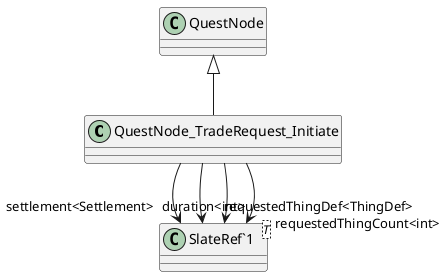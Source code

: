 @startuml
class QuestNode_TradeRequest_Initiate {
}
class "SlateRef`1"<T> {
}
QuestNode <|-- QuestNode_TradeRequest_Initiate
QuestNode_TradeRequest_Initiate --> "settlement<Settlement>" "SlateRef`1"
QuestNode_TradeRequest_Initiate --> "requestedThingDef<ThingDef>" "SlateRef`1"
QuestNode_TradeRequest_Initiate --> "requestedThingCount<int>" "SlateRef`1"
QuestNode_TradeRequest_Initiate --> "duration<int>" "SlateRef`1"
@enduml
